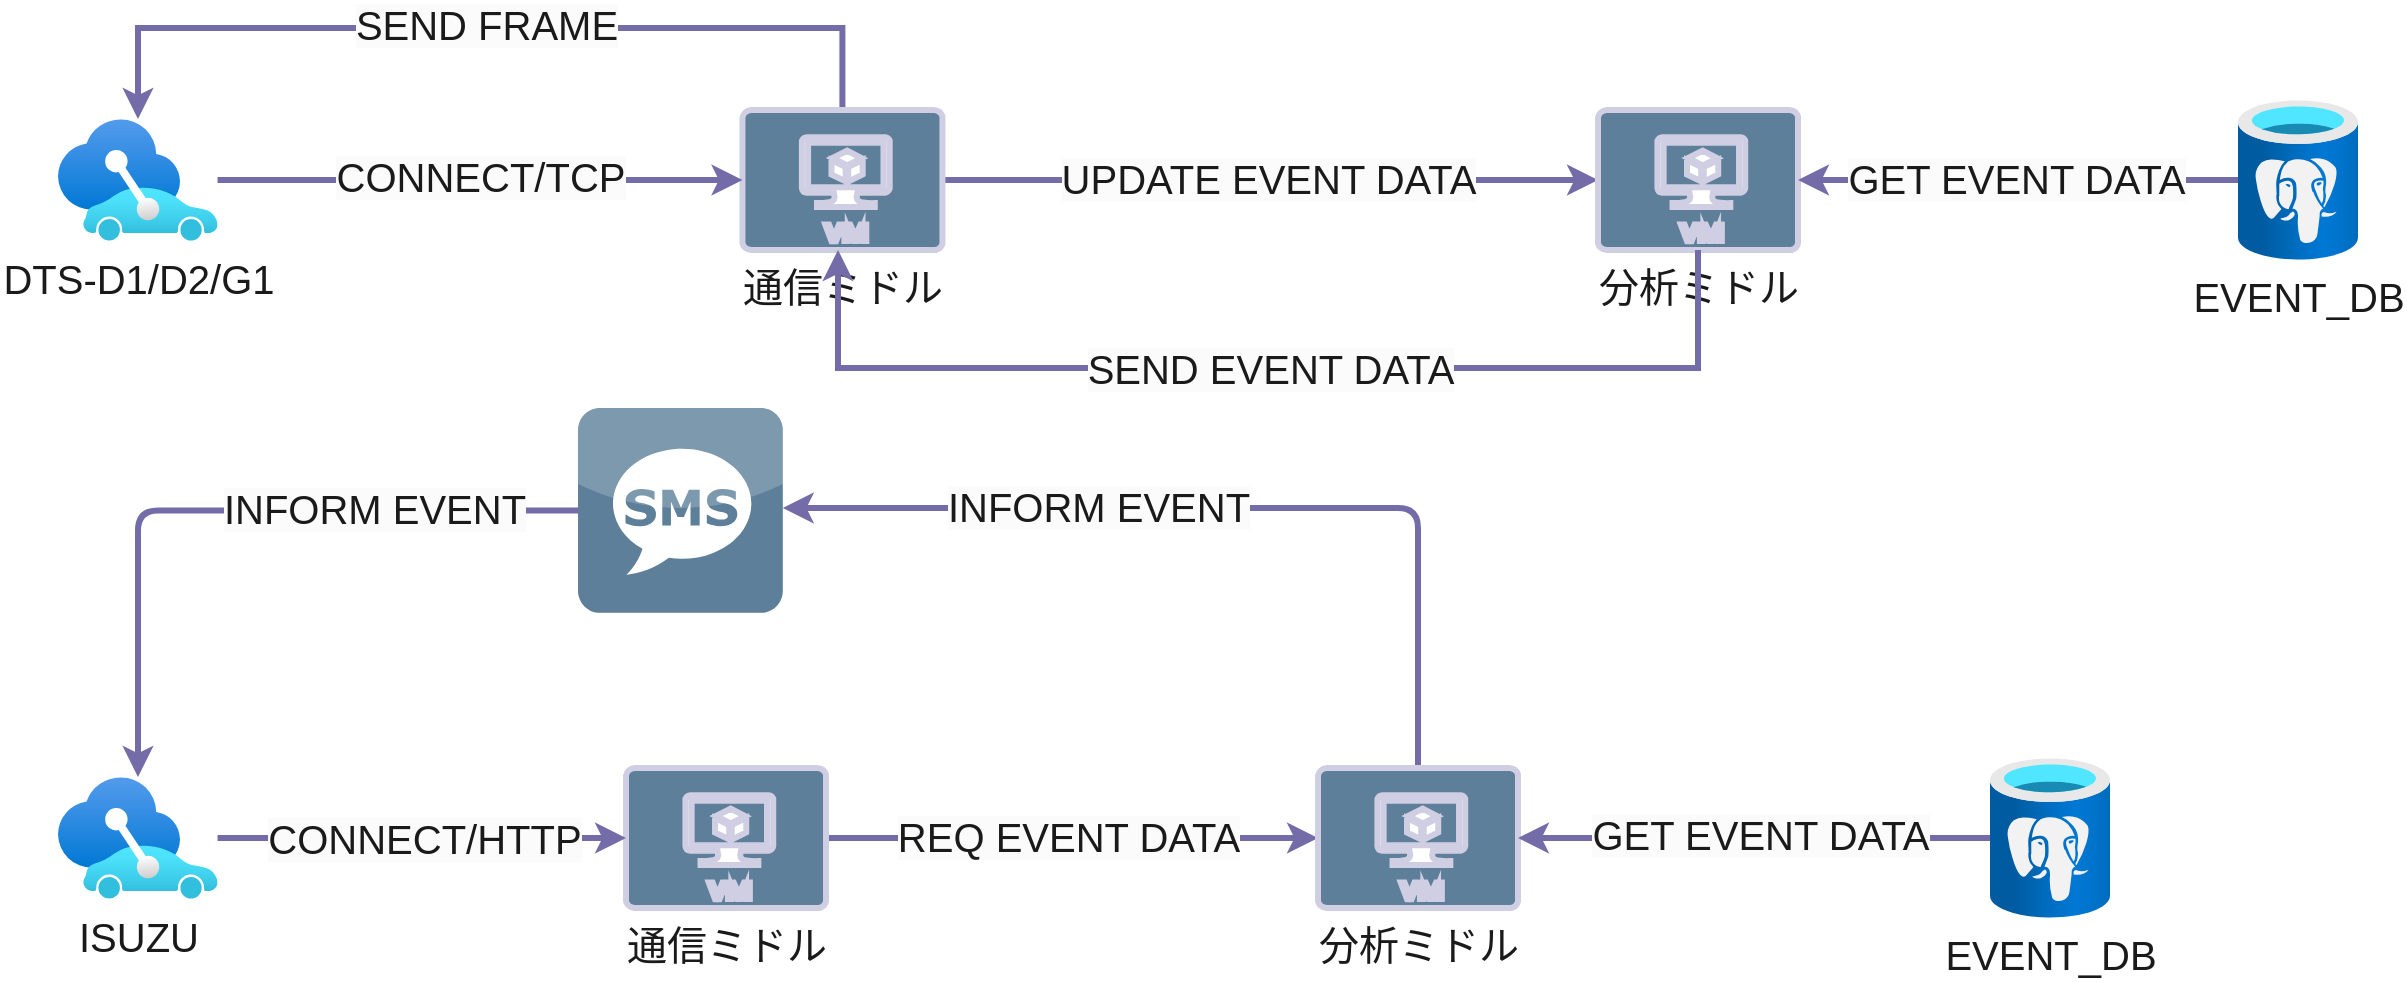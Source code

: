 <mxfile version="24.7.16" pages="3">
  <diagram name="V3-TTI" id="n_-BP2Z6rM-4rdSZ633D">
    <mxGraphModel dx="1386" dy="806" grid="1" gridSize="10" guides="1" tooltips="1" connect="1" arrows="1" fold="1" page="1" pageScale="1" pageWidth="827" pageHeight="1169" math="0" shadow="0">
      <root>
        <mxCell id="0" />
        <mxCell id="1" parent="0" />
        <mxCell id="bnF_GTkMxTmzhYA7cZSp-13" style="edgeStyle=orthogonalEdgeStyle;rounded=0;orthogonalLoop=1;jettySize=auto;html=1;startArrow=none;startFill=0;endArrow=classic;endFill=1;strokeWidth=3;strokeColor=#736CA8;labelBackgroundColor=none;fontColor=default;" parent="1" source="bnF_GTkMxTmzhYA7cZSp-1" target="bnF_GTkMxTmzhYA7cZSp-2" edge="1">
          <mxGeometry relative="1" as="geometry" />
        </mxCell>
        <mxCell id="BQy1X_OXweIhYbrGlqar-3" value="&lt;span style=&quot;color: rgb(26, 26, 26); font-size: 20px; background-color: rgb(251, 251, 251);&quot;&gt;UPDATE EVENT DATA&lt;/span&gt;" style="edgeLabel;html=1;align=center;verticalAlign=middle;resizable=0;points=[];fontSize=20;" parent="bnF_GTkMxTmzhYA7cZSp-13" vertex="1" connectable="0">
          <mxGeometry x="-0.007" y="1" relative="1" as="geometry">
            <mxPoint as="offset" />
          </mxGeometry>
        </mxCell>
        <mxCell id="bnF_GTkMxTmzhYA7cZSp-16" style="edgeStyle=orthogonalEdgeStyle;rounded=0;orthogonalLoop=1;jettySize=auto;html=1;strokeWidth=3;strokeColor=#736CA8;labelBackgroundColor=none;fontColor=default;" parent="1" source="bnF_GTkMxTmzhYA7cZSp-1" target="bnF_GTkMxTmzhYA7cZSp-10" edge="1">
          <mxGeometry relative="1" as="geometry">
            <Array as="points">
              <mxPoint x="442" y="250" />
              <mxPoint x="90" y="250" />
            </Array>
          </mxGeometry>
        </mxCell>
        <mxCell id="BQy1X_OXweIhYbrGlqar-2" value="&lt;span style=&quot;color: rgb(26, 26, 26); font-size: 20px; background-color: rgb(251, 251, 251);&quot;&gt;SEND FRAME&lt;/span&gt;" style="edgeLabel;html=1;align=center;verticalAlign=middle;resizable=0;points=[];fontSize=20;" parent="bnF_GTkMxTmzhYA7cZSp-16" vertex="1" connectable="0">
          <mxGeometry x="-0.001" y="-2" relative="1" as="geometry">
            <mxPoint as="offset" />
          </mxGeometry>
        </mxCell>
        <mxCell id="bnF_GTkMxTmzhYA7cZSp-1" value="通信ミドル" style="verticalLabelPosition=bottom;html=1;verticalAlign=top;align=center;strokeColor=#D0CEE2;fillColor=#5D7F99;shape=mxgraph.azure.virtual_machine;fontSize=20;strokeWidth=3;labelBackgroundColor=none;fontColor=#1A1A1A;" parent="1" vertex="1">
          <mxGeometry x="392.23" y="291" width="100" height="70" as="geometry" />
        </mxCell>
        <mxCell id="bnF_GTkMxTmzhYA7cZSp-2" value="分析ミドル" style="verticalLabelPosition=bottom;html=1;verticalAlign=top;align=center;strokeColor=#D0CEE2;fillColor=#5D7F99;shape=mxgraph.azure.virtual_machine;fontSize=20;strokeWidth=3;labelBackgroundColor=none;fontColor=#1A1A1A;" parent="1" vertex="1">
          <mxGeometry x="820" y="291" width="100" height="70" as="geometry" />
        </mxCell>
        <mxCell id="bnF_GTkMxTmzhYA7cZSp-9" style="edgeStyle=orthogonalEdgeStyle;rounded=0;orthogonalLoop=1;jettySize=auto;html=1;strokeWidth=3;strokeColor=#736CA8;labelBackgroundColor=none;fontColor=default;" parent="1" source="bnF_GTkMxTmzhYA7cZSp-8" target="bnF_GTkMxTmzhYA7cZSp-2" edge="1">
          <mxGeometry relative="1" as="geometry" />
        </mxCell>
        <mxCell id="BQy1X_OXweIhYbrGlqar-5" value="&lt;span style=&quot;color: rgb(26, 26, 26); font-size: 20px; background-color: rgb(251, 251, 251);&quot;&gt;GET EVENT DATA&lt;/span&gt;" style="edgeLabel;html=1;align=center;verticalAlign=middle;resizable=0;points=[];fontSize=20;" parent="bnF_GTkMxTmzhYA7cZSp-9" vertex="1" connectable="0">
          <mxGeometry x="0.009" y="-1" relative="1" as="geometry">
            <mxPoint as="offset" />
          </mxGeometry>
        </mxCell>
        <mxCell id="bnF_GTkMxTmzhYA7cZSp-8" value="EVENT_DB" style="image;aspect=fixed;html=1;points=[];align=center;fontSize=20;image=img/lib/azure2/databases/Azure_Database_PostgreSQL_Server.svg;strokeWidth=3;fillColor=#5D7F99;strokeColor=#D0CEE2;labelBackgroundColor=none;fontColor=#1A1A1A;" parent="1" vertex="1">
          <mxGeometry x="1140" y="286" width="60" height="80" as="geometry" />
        </mxCell>
        <mxCell id="bnF_GTkMxTmzhYA7cZSp-10" value="DTS-D1/D2/G1" style="image;aspect=fixed;html=1;points=[];align=center;fontSize=20;image=img/lib/azure2/other/Connected_Vehicle_Platform.svg;strokeWidth=3;fillColor=#5D7F99;strokeColor=#D0CEE2;labelBackgroundColor=none;fontColor=#1A1A1A;" parent="1" vertex="1">
          <mxGeometry x="50" y="295.5" width="79.77" height="61" as="geometry" />
        </mxCell>
        <mxCell id="bnF_GTkMxTmzhYA7cZSp-12" style="edgeStyle=orthogonalEdgeStyle;rounded=0;orthogonalLoop=1;jettySize=auto;html=1;entryX=0;entryY=0.5;entryDx=0;entryDy=0;entryPerimeter=0;strokeWidth=3;strokeColor=#736CA8;labelBackgroundColor=none;fontColor=default;" parent="1" source="bnF_GTkMxTmzhYA7cZSp-10" target="bnF_GTkMxTmzhYA7cZSp-1" edge="1">
          <mxGeometry relative="1" as="geometry" />
        </mxCell>
        <mxCell id="BQy1X_OXweIhYbrGlqar-1" value="&lt;span style=&quot;color: rgb(26, 26, 26); font-size: 20px; background-color: rgb(251, 251, 251);&quot;&gt;CONNECT/TCP&lt;/span&gt;" style="edgeLabel;html=1;align=center;verticalAlign=middle;resizable=0;points=[];fontSize=20;" parent="bnF_GTkMxTmzhYA7cZSp-12" vertex="1" connectable="0">
          <mxGeometry x="0.008" y="2" relative="1" as="geometry">
            <mxPoint x="-2" as="offset" />
          </mxGeometry>
        </mxCell>
        <mxCell id="3nwgfoT_hswRjVwzcz-u-1" style="edgeStyle=orthogonalEdgeStyle;rounded=0;orthogonalLoop=1;jettySize=auto;html=1;strokeColor=#736CA8;fontColor=default;strokeWidth=3;labelBackgroundColor=none;" parent="1" source="bnF_GTkMxTmzhYA7cZSp-2" target="bnF_GTkMxTmzhYA7cZSp-1" edge="1">
          <mxGeometry relative="1" as="geometry">
            <mxPoint x="870" y="500" as="sourcePoint" />
            <mxPoint x="442.23" y="430" as="targetPoint" />
            <Array as="points">
              <mxPoint x="870" y="420" />
              <mxPoint x="440" y="420" />
            </Array>
          </mxGeometry>
        </mxCell>
        <mxCell id="BQy1X_OXweIhYbrGlqar-4" value="&lt;span style=&quot;color: rgb(26, 26, 26); font-size: 20px; background-color: rgb(251, 251, 251);&quot;&gt;SEND EVENT DATA&lt;/span&gt;" style="edgeLabel;html=1;align=center;verticalAlign=middle;resizable=0;points=[];fontSize=20;" parent="3nwgfoT_hswRjVwzcz-u-1" vertex="1" connectable="0">
          <mxGeometry x="-0.004" relative="1" as="geometry">
            <mxPoint as="offset" />
          </mxGeometry>
        </mxCell>
        <mxCell id="q_5lCT05Onl2vClUrT04-1" style="edgeStyle=orthogonalEdgeStyle;rounded=1;orthogonalLoop=1;jettySize=auto;html=1;startArrow=none;startFill=0;endArrow=classic;endFill=1;strokeWidth=3;strokeColor=#736CA8;labelBackgroundColor=none;fontColor=default;" edge="1" parent="1" source="q_5lCT05Onl2vClUrT04-3" target="q_5lCT05Onl2vClUrT04-6">
          <mxGeometry relative="1" as="geometry" />
        </mxCell>
        <mxCell id="q_5lCT05Onl2vClUrT04-2" value="&lt;span style=&quot;color: rgb(26, 26, 26); font-size: 20px; background-color: rgb(251, 251, 251);&quot;&gt;REQ EVENT DATA&lt;/span&gt;" style="edgeLabel;html=1;align=center;verticalAlign=middle;resizable=0;points=[];fontSize=20;" vertex="1" connectable="0" parent="q_5lCT05Onl2vClUrT04-1">
          <mxGeometry x="-0.016" y="1" relative="1" as="geometry">
            <mxPoint as="offset" />
          </mxGeometry>
        </mxCell>
        <mxCell id="q_5lCT05Onl2vClUrT04-3" value="通信ミドル" style="verticalLabelPosition=bottom;html=1;verticalAlign=top;align=center;strokeColor=#D0CEE2;fillColor=#5D7F99;shape=mxgraph.azure.virtual_machine;fontSize=20;strokeWidth=3;labelBackgroundColor=none;fontColor=#1A1A1A;rounded=1;" vertex="1" parent="1">
          <mxGeometry x="334" y="620" width="100" height="70" as="geometry" />
        </mxCell>
        <mxCell id="q_5lCT05Onl2vClUrT04-4" style="edgeStyle=orthogonalEdgeStyle;rounded=1;orthogonalLoop=1;jettySize=auto;html=1;strokeColor=#736CA8;strokeWidth=3;labelBackgroundColor=none;fontColor=default;" edge="1" parent="1" source="q_5lCT05Onl2vClUrT04-6" target="q_5lCT05Onl2vClUrT04-13">
          <mxGeometry relative="1" as="geometry">
            <Array as="points">
              <mxPoint x="730" y="490" />
            </Array>
          </mxGeometry>
        </mxCell>
        <mxCell id="q_5lCT05Onl2vClUrT04-5" value="&lt;span style=&quot;color: rgb(26, 26, 26); font-size: 20px; background-color: rgb(251, 251, 251);&quot;&gt;INFORM EVENT&lt;/span&gt;" style="edgeLabel;html=1;align=center;verticalAlign=middle;resizable=0;points=[];fontSize=20;" vertex="1" connectable="0" parent="q_5lCT05Onl2vClUrT04-4">
          <mxGeometry x="0.296" y="-1" relative="1" as="geometry">
            <mxPoint as="offset" />
          </mxGeometry>
        </mxCell>
        <mxCell id="q_5lCT05Onl2vClUrT04-6" value="分析ミドル" style="verticalLabelPosition=bottom;html=1;verticalAlign=top;align=center;strokeColor=#D0CEE2;fillColor=#5D7F99;shape=mxgraph.azure.virtual_machine;fontSize=20;strokeWidth=3;labelBackgroundColor=none;fontColor=#1A1A1A;rounded=1;" vertex="1" parent="1">
          <mxGeometry x="680" y="620" width="100" height="70" as="geometry" />
        </mxCell>
        <mxCell id="q_5lCT05Onl2vClUrT04-7" style="edgeStyle=orthogonalEdgeStyle;rounded=1;orthogonalLoop=1;jettySize=auto;html=1;strokeWidth=3;strokeColor=#736CA8;labelBackgroundColor=none;fontColor=default;" edge="1" parent="1" source="q_5lCT05Onl2vClUrT04-9" target="q_5lCT05Onl2vClUrT04-6">
          <mxGeometry relative="1" as="geometry" />
        </mxCell>
        <mxCell id="q_5lCT05Onl2vClUrT04-8" value="&lt;span style=&quot;color: rgb(26, 26, 26); font-size: 20px; background-color: rgb(251, 251, 251);&quot;&gt;GET EVENT DATA&lt;/span&gt;" style="edgeLabel;html=1;align=center;verticalAlign=middle;resizable=0;points=[];fontSize=20;" vertex="1" connectable="0" parent="q_5lCT05Onl2vClUrT04-7">
          <mxGeometry x="-0.025" y="-2" relative="1" as="geometry">
            <mxPoint as="offset" />
          </mxGeometry>
        </mxCell>
        <mxCell id="q_5lCT05Onl2vClUrT04-9" value="EVENT_DB" style="image;aspect=fixed;html=1;points=[];align=center;fontSize=20;image=img/lib/azure2/databases/Azure_Database_PostgreSQL_Server.svg;strokeWidth=3;fillColor=#5D7F99;strokeColor=#D0CEE2;labelBackgroundColor=none;fontColor=#1A1A1A;rounded=1;" vertex="1" parent="1">
          <mxGeometry x="1016" y="615" width="60" height="80" as="geometry" />
        </mxCell>
        <mxCell id="q_5lCT05Onl2vClUrT04-10" value="ISUZU" style="image;aspect=fixed;html=1;points=[];align=center;fontSize=20;image=img/lib/azure2/other/Connected_Vehicle_Platform.svg;strokeWidth=3;fillColor=#5D7F99;strokeColor=#D0CEE2;labelBackgroundColor=none;fontColor=#1A1A1A;rounded=1;" vertex="1" parent="1">
          <mxGeometry x="50" y="624.5" width="79.77" height="61" as="geometry" />
        </mxCell>
        <mxCell id="q_5lCT05Onl2vClUrT04-11" style="edgeStyle=orthogonalEdgeStyle;rounded=1;orthogonalLoop=1;jettySize=auto;html=1;entryX=0;entryY=0.5;entryDx=0;entryDy=0;entryPerimeter=0;strokeWidth=3;strokeColor=#736CA8;labelBackgroundColor=none;fontColor=default;" edge="1" parent="1" source="q_5lCT05Onl2vClUrT04-10" target="q_5lCT05Onl2vClUrT04-3">
          <mxGeometry relative="1" as="geometry" />
        </mxCell>
        <mxCell id="q_5lCT05Onl2vClUrT04-12" value="&lt;span style=&quot;color: rgb(26, 26, 26); font-size: 20px; background-color: rgb(251, 251, 251);&quot;&gt;CONNECT/HTTP&lt;/span&gt;" style="edgeLabel;html=1;align=center;verticalAlign=middle;resizable=0;points=[];fontSize=20;" vertex="1" connectable="0" parent="q_5lCT05Onl2vClUrT04-11">
          <mxGeometry x="0.011" relative="1" as="geometry">
            <mxPoint as="offset" />
          </mxGeometry>
        </mxCell>
        <mxCell id="q_5lCT05Onl2vClUrT04-13" value="" style="dashed=0;outlineConnect=0;html=1;align=center;labelPosition=center;verticalLabelPosition=bottom;verticalAlign=top;shape=mxgraph.webicons.sms;fillColor=#5D7F99;labelBackgroundColor=none;strokeColor=#D0CEE2;fontColor=#1A1A1A;rounded=1;" vertex="1" parent="1">
          <mxGeometry x="310" y="440" width="102.4" height="102.4" as="geometry" />
        </mxCell>
        <mxCell id="q_5lCT05Onl2vClUrT04-14" style="edgeStyle=orthogonalEdgeStyle;rounded=1;orthogonalLoop=1;jettySize=auto;html=1;strokeColor=#736CA8;strokeWidth=3;labelBackgroundColor=none;fontColor=default;" edge="1" parent="1" source="q_5lCT05Onl2vClUrT04-13" target="q_5lCT05Onl2vClUrT04-10">
          <mxGeometry relative="1" as="geometry">
            <Array as="points">
              <mxPoint x="90" y="491" />
            </Array>
          </mxGeometry>
        </mxCell>
        <mxCell id="q_5lCT05Onl2vClUrT04-15" value="&lt;span style=&quot;color: rgb(26, 26, 26); font-size: 20px; background-color: rgb(251, 251, 251);&quot;&gt;INFORM EVENT&lt;/span&gt;" style="edgeLabel;html=1;align=center;verticalAlign=middle;resizable=0;points=[];fontSize=20;" vertex="1" connectable="0" parent="q_5lCT05Onl2vClUrT04-14">
          <mxGeometry x="-0.421" y="-1" relative="1" as="geometry">
            <mxPoint as="offset" />
          </mxGeometry>
        </mxCell>
      </root>
    </mxGraphModel>
  </diagram>
  <diagram id="DDAeKijsnJYqkCSE0EXT" name="V3-ISUZU">
    <mxGraphModel dx="1386" dy="806" grid="1" gridSize="10" guides="1" tooltips="1" connect="1" arrows="1" fold="1" page="1" pageScale="1" pageWidth="827" pageHeight="1169" math="0" shadow="0">
      <root>
        <mxCell id="0" />
        <mxCell id="1" parent="0" />
        <mxCell id="71qHSc86nhLidYFrZ0Hx-1" style="edgeStyle=orthogonalEdgeStyle;rounded=1;orthogonalLoop=1;jettySize=auto;html=1;startArrow=none;startFill=0;endArrow=classic;endFill=1;strokeWidth=3;strokeColor=#736CA8;labelBackgroundColor=none;fontColor=default;" parent="1" source="71qHSc86nhLidYFrZ0Hx-3" target="71qHSc86nhLidYFrZ0Hx-4" edge="1">
          <mxGeometry relative="1" as="geometry" />
        </mxCell>
        <mxCell id="hnUC-xHkSyoxEst1gzkh-5" value="&lt;span style=&quot;color: rgb(26, 26, 26); font-size: 16px; background-color: rgb(251, 251, 251);&quot;&gt;REQ EVENT DATA&lt;/span&gt;" style="edgeLabel;html=1;align=center;verticalAlign=middle;resizable=0;points=[];" vertex="1" connectable="0" parent="71qHSc86nhLidYFrZ0Hx-1">
          <mxGeometry x="-0.016" y="1" relative="1" as="geometry">
            <mxPoint as="offset" />
          </mxGeometry>
        </mxCell>
        <mxCell id="71qHSc86nhLidYFrZ0Hx-3" value="通信ミドル" style="verticalLabelPosition=bottom;html=1;verticalAlign=top;align=center;strokeColor=#D0CEE2;fillColor=#5D7F99;shape=mxgraph.azure.virtual_machine;fontSize=16;strokeWidth=3;labelBackgroundColor=none;fontColor=#1A1A1A;rounded=1;" parent="1" vertex="1">
          <mxGeometry x="454" y="280" width="100" height="70" as="geometry" />
        </mxCell>
        <mxCell id="t9agoga5QZjk2vCG1AxP-9" style="edgeStyle=orthogonalEdgeStyle;rounded=1;orthogonalLoop=1;jettySize=auto;html=1;strokeColor=#736CA8;strokeWidth=3;labelBackgroundColor=none;fontColor=default;" parent="1" source="71qHSc86nhLidYFrZ0Hx-4" target="t9agoga5QZjk2vCG1AxP-8" edge="1">
          <mxGeometry relative="1" as="geometry">
            <Array as="points">
              <mxPoint x="850" y="150" />
            </Array>
          </mxGeometry>
        </mxCell>
        <mxCell id="hnUC-xHkSyoxEst1gzkh-3" value="&lt;span style=&quot;color: rgb(26, 26, 26); font-size: 16px; background-color: rgb(251, 251, 251);&quot;&gt;INFORM EVENT&lt;/span&gt;" style="edgeLabel;html=1;align=center;verticalAlign=middle;resizable=0;points=[];" vertex="1" connectable="0" parent="t9agoga5QZjk2vCG1AxP-9">
          <mxGeometry x="0.296" y="-1" relative="1" as="geometry">
            <mxPoint as="offset" />
          </mxGeometry>
        </mxCell>
        <mxCell id="71qHSc86nhLidYFrZ0Hx-4" value="分析ミドル" style="verticalLabelPosition=bottom;html=1;verticalAlign=top;align=center;strokeColor=#D0CEE2;fillColor=#5D7F99;shape=mxgraph.azure.virtual_machine;fontSize=16;strokeWidth=3;labelBackgroundColor=none;fontColor=#1A1A1A;rounded=1;" parent="1" vertex="1">
          <mxGeometry x="800" y="280" width="100" height="70" as="geometry" />
        </mxCell>
        <mxCell id="71qHSc86nhLidYFrZ0Hx-5" style="edgeStyle=orthogonalEdgeStyle;rounded=1;orthogonalLoop=1;jettySize=auto;html=1;strokeWidth=3;strokeColor=#736CA8;labelBackgroundColor=none;fontColor=default;" parent="1" source="71qHSc86nhLidYFrZ0Hx-6" target="71qHSc86nhLidYFrZ0Hx-4" edge="1">
          <mxGeometry relative="1" as="geometry" />
        </mxCell>
        <mxCell id="hnUC-xHkSyoxEst1gzkh-6" value="&lt;span style=&quot;color: rgb(26, 26, 26); font-size: 16px; background-color: rgb(251, 251, 251);&quot;&gt;GET EVENT DATA&lt;/span&gt;" style="edgeLabel;html=1;align=center;verticalAlign=middle;resizable=0;points=[];" vertex="1" connectable="0" parent="71qHSc86nhLidYFrZ0Hx-5">
          <mxGeometry x="-0.025" y="-2" relative="1" as="geometry">
            <mxPoint as="offset" />
          </mxGeometry>
        </mxCell>
        <mxCell id="71qHSc86nhLidYFrZ0Hx-6" value="EVENT_DB" style="image;aspect=fixed;html=1;points=[];align=center;fontSize=16;image=img/lib/azure2/databases/Azure_Database_PostgreSQL_Server.svg;strokeWidth=3;fillColor=#5D7F99;strokeColor=#D0CEE2;labelBackgroundColor=none;fontColor=#1A1A1A;rounded=1;" parent="1" vertex="1">
          <mxGeometry x="1136" y="275" width="60" height="80" as="geometry" />
        </mxCell>
        <mxCell id="71qHSc86nhLidYFrZ0Hx-7" value="ISUZU" style="image;aspect=fixed;html=1;points=[];align=center;fontSize=16;image=img/lib/azure2/other/Connected_Vehicle_Platform.svg;strokeWidth=3;fillColor=#5D7F99;strokeColor=#D0CEE2;labelBackgroundColor=none;fontColor=#1A1A1A;rounded=1;" parent="1" vertex="1">
          <mxGeometry x="170" y="284.5" width="79.77" height="61" as="geometry" />
        </mxCell>
        <mxCell id="71qHSc86nhLidYFrZ0Hx-8" style="edgeStyle=orthogonalEdgeStyle;rounded=1;orthogonalLoop=1;jettySize=auto;html=1;entryX=0;entryY=0.5;entryDx=0;entryDy=0;entryPerimeter=0;strokeWidth=3;strokeColor=#736CA8;labelBackgroundColor=none;fontColor=default;" parent="1" source="71qHSc86nhLidYFrZ0Hx-7" target="71qHSc86nhLidYFrZ0Hx-3" edge="1">
          <mxGeometry relative="1" as="geometry" />
        </mxCell>
        <mxCell id="hnUC-xHkSyoxEst1gzkh-4" value="&lt;span style=&quot;color: rgb(26, 26, 26); font-size: 16px; background-color: rgb(251, 251, 251);&quot;&gt;CONNECT/HTTP&lt;/span&gt;" style="edgeLabel;html=1;align=center;verticalAlign=middle;resizable=0;points=[];" vertex="1" connectable="0" parent="71qHSc86nhLidYFrZ0Hx-8">
          <mxGeometry x="0.011" relative="1" as="geometry">
            <mxPoint as="offset" />
          </mxGeometry>
        </mxCell>
        <mxCell id="t9agoga5QZjk2vCG1AxP-8" value="" style="dashed=0;outlineConnect=0;html=1;align=center;labelPosition=center;verticalLabelPosition=bottom;verticalAlign=top;shape=mxgraph.webicons.sms;fillColor=#5D7F99;labelBackgroundColor=none;strokeColor=#D0CEE2;fontColor=#1A1A1A;rounded=1;" parent="1" vertex="1">
          <mxGeometry x="430" y="100" width="102.4" height="102.4" as="geometry" />
        </mxCell>
        <mxCell id="t9agoga5QZjk2vCG1AxP-10" style="edgeStyle=orthogonalEdgeStyle;rounded=1;orthogonalLoop=1;jettySize=auto;html=1;entryX=0;entryY=0.582;entryDx=0;entryDy=0;entryPerimeter=0;strokeColor=#736CA8;strokeWidth=3;labelBackgroundColor=none;fontColor=default;" parent="1" source="t9agoga5QZjk2vCG1AxP-8" target="71qHSc86nhLidYFrZ0Hx-7" edge="1">
          <mxGeometry relative="1" as="geometry">
            <Array as="points">
              <mxPoint x="110" y="151" />
              <mxPoint x="110" y="320" />
            </Array>
          </mxGeometry>
        </mxCell>
        <mxCell id="hnUC-xHkSyoxEst1gzkh-2" value="&lt;span style=&quot;color: rgb(26, 26, 26); font-size: 16px; background-color: rgb(251, 251, 251);&quot;&gt;INFORM EVENT&lt;/span&gt;" style="edgeLabel;html=1;align=center;verticalAlign=middle;resizable=0;points=[];" vertex="1" connectable="0" parent="t9agoga5QZjk2vCG1AxP-10">
          <mxGeometry x="-0.421" y="-1" relative="1" as="geometry">
            <mxPoint as="offset" />
          </mxGeometry>
        </mxCell>
      </root>
    </mxGraphModel>
  </diagram>
  <diagram id="ljmRO6rFjo8l1jXLBo1G" name="MQTT+HTTP">
    <mxGraphModel dx="1386" dy="806" grid="1" gridSize="10" guides="1" tooltips="1" connect="1" arrows="1" fold="1" page="1" pageScale="1" pageWidth="827" pageHeight="1169" math="0" shadow="0">
      <root>
        <mxCell id="0" />
        <mxCell id="1" parent="0" />
        <mxCell id="wl3WMXJQGJGkQpaOGLGE-1" style="rounded=0;orthogonalLoop=1;jettySize=auto;html=1;labelBackgroundColor=none;strokeColor=#736CA8;fontColor=default;strokeWidth=2;" edge="1" parent="1" source="wl3WMXJQGJGkQpaOGLGE-3" target="wl3WMXJQGJGkQpaOGLGE-13">
          <mxGeometry relative="1" as="geometry" />
        </mxCell>
        <mxCell id="wl3WMXJQGJGkQpaOGLGE-2" value="connect" style="edgeLabel;html=1;align=center;verticalAlign=middle;resizable=0;points=[];strokeColor=#D0CEE2;fontColor=#1A1A1A;fillColor=#5D7F99;fontSize=16;" vertex="1" connectable="0" parent="wl3WMXJQGJGkQpaOGLGE-1">
          <mxGeometry x="-0.004" y="1" relative="1" as="geometry">
            <mxPoint x="1" as="offset" />
          </mxGeometry>
        </mxCell>
        <mxCell id="wl3WMXJQGJGkQpaOGLGE-3" value="DTS-G2" style="image;aspect=fixed;html=1;points=[];align=center;fontSize=12;image=img/lib/azure2/other/Connected_Vehicle_Platform.svg;shadow=0;labelBackgroundColor=none;fillColor=#5D7F99;strokeColor=#D0CEE2;fontColor=#1A1A1A;" vertex="1" parent="1">
          <mxGeometry x="60" y="233" width="68" height="52" as="geometry" />
        </mxCell>
        <mxCell id="wl3WMXJQGJGkQpaOGLGE-4" style="edgeStyle=orthogonalEdgeStyle;rounded=0;orthogonalLoop=1;jettySize=auto;html=1;elbow=vertical;labelBackgroundColor=none;strokeColor=#736CA8;fontColor=default;startArrow=none;startFill=0;strokeWidth=2;endArrow=classic;endFill=1;" edge="1" parent="1" source="wl3WMXJQGJGkQpaOGLGE-8" target="wl3WMXJQGJGkQpaOGLGE-13">
          <mxGeometry relative="1" as="geometry">
            <Array as="points">
              <mxPoint x="509" y="195" />
              <mxPoint x="509" y="195" />
            </Array>
          </mxGeometry>
        </mxCell>
        <mxCell id="wl3WMXJQGJGkQpaOGLGE-5" value="inform event message" style="edgeLabel;html=1;align=center;verticalAlign=middle;resizable=0;points=[];strokeColor=#D0CEE2;fontColor=#1A1A1A;fillColor=#5D7F99;fontSize=16;" vertex="1" connectable="0" parent="wl3WMXJQGJGkQpaOGLGE-4">
          <mxGeometry x="-0.008" relative="1" as="geometry">
            <mxPoint as="offset" />
          </mxGeometry>
        </mxCell>
        <mxCell id="wl3WMXJQGJGkQpaOGLGE-6" style="edgeStyle=orthogonalEdgeStyle;rounded=0;orthogonalLoop=1;jettySize=auto;html=1;entryX=1;entryY=0.25;entryDx=0;entryDy=0;fillColor=#e1d5e7;strokeColor=#9673a6;strokeWidth=2;" edge="1" parent="1" source="wl3WMXJQGJGkQpaOGLGE-8" target="wl3WMXJQGJGkQpaOGLGE-33">
          <mxGeometry relative="1" as="geometry">
            <Array as="points">
              <mxPoint x="509" y="285" />
            </Array>
          </mxGeometry>
        </mxCell>
        <mxCell id="wl3WMXJQGJGkQpaOGLGE-7" value="&lt;span style=&quot;color: rgb(26, 26, 26); font-size: 16px;&quot;&gt;inform event message&lt;/span&gt;" style="edgeLabel;html=1;align=center;verticalAlign=middle;resizable=0;points=[];" vertex="1" connectable="0" parent="wl3WMXJQGJGkQpaOGLGE-6">
          <mxGeometry x="0.321" relative="1" as="geometry">
            <mxPoint as="offset" />
          </mxGeometry>
        </mxCell>
        <mxCell id="wl3WMXJQGJGkQpaOGLGE-8" value="MQTT Broker" style="sketch=0;outlineConnect=0;fontColor=#1A1A1A;fillColor=#5D7F99;strokeColor=none;dashed=0;verticalLabelPosition=bottom;verticalAlign=top;align=center;html=1;fontSize=12;fontStyle=0;aspect=fixed;pointerEvents=1;shape=mxgraph.aws4.mq_broker;labelBackgroundColor=none;" vertex="1" parent="1">
          <mxGeometry x="470" y="115" width="78" height="69" as="geometry" />
        </mxCell>
        <mxCell id="wl3WMXJQGJGkQpaOGLGE-9" style="edgeStyle=orthogonalEdgeStyle;rounded=0;orthogonalLoop=1;jettySize=auto;html=1;labelBackgroundColor=none;strokeColor=#736CA8;fontColor=default;strokeWidth=2;" edge="1" parent="1" source="wl3WMXJQGJGkQpaOGLGE-13" target="wl3WMXJQGJGkQpaOGLGE-20">
          <mxGeometry relative="1" as="geometry" />
        </mxCell>
        <mxCell id="wl3WMXJQGJGkQpaOGLGE-10" value="update event status" style="edgeLabel;html=1;align=center;verticalAlign=middle;resizable=0;points=[];strokeColor=#D0CEE2;fontColor=#1A1A1A;fillColor=#5D7F99;fontSize=16;" vertex="1" connectable="0" parent="wl3WMXJQGJGkQpaOGLGE-9">
          <mxGeometry x="-0.004" y="1" relative="1" as="geometry">
            <mxPoint as="offset" />
          </mxGeometry>
        </mxCell>
        <mxCell id="wl3WMXJQGJGkQpaOGLGE-11" style="edgeStyle=orthogonalEdgeStyle;rounded=0;orthogonalLoop=1;jettySize=auto;html=1;fontColor=default;strokeWidth=2;startArrow=none;startFill=0;endArrow=classic;endFill=1;labelBackgroundColor=none;fillColor=#f8cecc;strokeColor=#b85450;" edge="1" parent="1" source="wl3WMXJQGJGkQpaOGLGE-13" target="wl3WMXJQGJGkQpaOGLGE-8">
          <mxGeometry relative="1" as="geometry">
            <mxPoint x="509" y="195" as="targetPoint" />
            <Array as="points">
              <mxPoint x="629" y="479" />
              <mxPoint x="629" y="149" />
            </Array>
          </mxGeometry>
        </mxCell>
        <mxCell id="wl3WMXJQGJGkQpaOGLGE-12" value="subscribe topic" style="edgeLabel;html=1;align=center;verticalAlign=middle;resizable=0;points=[];strokeColor=#D0CEE2;fontColor=#1A1A1A;fillColor=#5D7F99;fontSize=16;" vertex="1" connectable="0" parent="wl3WMXJQGJGkQpaOGLGE-11">
          <mxGeometry x="-0.006" relative="1" as="geometry">
            <mxPoint x="-1" y="45" as="offset" />
          </mxGeometry>
        </mxCell>
        <mxCell id="wl3WMXJQGJGkQpaOGLGE-13" value="アダプト&lt;div&gt;ミドル&lt;/div&gt;" style="sketch=0;outlineConnect=0;fontColor=#1A1A1A;strokeColor=#D0CEE2;fillColor=#5D7F99;dashed=0;verticalLabelPosition=middle;verticalAlign=bottom;align=center;html=1;whiteSpace=wrap;fontSize=10;fontStyle=1;spacing=3;shape=mxgraph.aws4.productIcon;prIcon=mxgraph.aws4.ecs;labelBackgroundColor=none;" vertex="1" parent="1">
          <mxGeometry x="469" y="424" width="80" height="110" as="geometry" />
        </mxCell>
        <mxCell id="wl3WMXJQGJGkQpaOGLGE-14" style="rounded=0;orthogonalLoop=1;jettySize=auto;html=1;endArrow=classic;endFill=1;startArrow=none;startFill=0;labelBackgroundColor=none;strokeColor=#736CA8;fontColor=default;strokeWidth=2;" edge="1" parent="1" source="wl3WMXJQGJGkQpaOGLGE-16" target="wl3WMXJQGJGkQpaOGLGE-13">
          <mxGeometry relative="1" as="geometry" />
        </mxCell>
        <mxCell id="wl3WMXJQGJGkQpaOGLGE-15" value="connect" style="edgeLabel;html=1;align=center;verticalAlign=middle;resizable=0;points=[];strokeColor=#D0CEE2;fontColor=#1A1A1A;fillColor=#5D7F99;fontSize=16;" vertex="1" connectable="0" parent="wl3WMXJQGJGkQpaOGLGE-14">
          <mxGeometry relative="1" as="geometry">
            <mxPoint as="offset" />
          </mxGeometry>
        </mxCell>
        <mxCell id="wl3WMXJQGJGkQpaOGLGE-16" value="ISUZU" style="image;aspect=fixed;html=1;points=[];align=center;fontSize=12;image=img/lib/azure2/other/Connected_Vehicle_Platform.svg;shadow=0;labelBackgroundColor=none;fillColor=#5D7F99;strokeColor=#D0CEE2;fontColor=#1A1A1A;" vertex="1" parent="1">
          <mxGeometry x="60" y="389" width="68" height="52" as="geometry" />
        </mxCell>
        <mxCell id="wl3WMXJQGJGkQpaOGLGE-17" style="edgeStyle=none;rounded=0;orthogonalLoop=1;jettySize=auto;html=1;labelBackgroundColor=none;strokeColor=#736CA8;fontColor=default;strokeWidth=2;" edge="1" parent="1" source="wl3WMXJQGJGkQpaOGLGE-19" target="wl3WMXJQGJGkQpaOGLGE-13">
          <mxGeometry relative="1" as="geometry" />
        </mxCell>
        <mxCell id="wl3WMXJQGJGkQpaOGLGE-18" value="connect" style="edgeLabel;html=1;align=center;verticalAlign=middle;resizable=0;points=[];strokeColor=#D0CEE2;fontColor=#1A1A1A;fillColor=#5D7F99;fontSize=16;" vertex="1" connectable="0" parent="wl3WMXJQGJGkQpaOGLGE-17">
          <mxGeometry x="-0.004" y="2" relative="1" as="geometry">
            <mxPoint as="offset" />
          </mxGeometry>
        </mxCell>
        <mxCell id="wl3WMXJQGJGkQpaOGLGE-19" value="DTS-D1/D2/G1" style="image;aspect=fixed;html=1;points=[];align=center;fontSize=12;image=img/lib/azure2/other/Connected_Vehicle_Platform.svg;shadow=0;labelBackgroundColor=none;fillColor=#5D7F99;strokeColor=#D0CEE2;fontColor=#1A1A1A;" vertex="1" parent="1">
          <mxGeometry x="60" y="554" width="68" height="52" as="geometry" />
        </mxCell>
        <mxCell id="wl3WMXJQGJGkQpaOGLGE-20" value="&lt;div&gt;コア&lt;/div&gt;&lt;div&gt;ミドル&lt;/div&gt;" style="sketch=0;outlineConnect=0;fontColor=#1A1A1A;strokeColor=#D0CEE2;fillColor=#5D7F99;dashed=0;verticalLabelPosition=middle;verticalAlign=bottom;align=center;html=1;whiteSpace=wrap;fontSize=10;fontStyle=1;spacing=3;shape=mxgraph.aws4.productIcon;prIcon=mxgraph.aws4.ecs;labelBackgroundColor=none;" vertex="1" parent="1">
          <mxGeometry x="1001" y="424" width="80" height="110" as="geometry" />
        </mxCell>
        <mxCell id="wl3WMXJQGJGkQpaOGLGE-21" style="edgeStyle=orthogonalEdgeStyle;rounded=0;orthogonalLoop=1;jettySize=auto;html=1;strokeColor=#736CA8;fontColor=#1A1A1A;strokeWidth=2;" edge="1" parent="1" source="wl3WMXJQGJGkQpaOGLGE-23" target="wl3WMXJQGJGkQpaOGLGE-26">
          <mxGeometry relative="1" as="geometry" />
        </mxCell>
        <mxCell id="wl3WMXJQGJGkQpaOGLGE-22" value="get event data" style="edgeLabel;html=1;align=center;verticalAlign=middle;resizable=0;points=[];strokeColor=#D0CEE2;fontColor=#1A1A1A;fillColor=#5D7F99;fontSize=16;" vertex="1" connectable="0" parent="wl3WMXJQGJGkQpaOGLGE-21">
          <mxGeometry x="-0.017" relative="1" as="geometry">
            <mxPoint as="offset" />
          </mxGeometry>
        </mxCell>
        <mxCell id="wl3WMXJQGJGkQpaOGLGE-23" value="Amazon&#xa;Aurora" style="sketch=0;outlineConnect=0;fontColor=#1A1A1A;strokeColor=#D0CEE2;fillColor=#5D7F99;dashed=0;verticalLabelPosition=middle;verticalAlign=bottom;align=center;html=1;whiteSpace=wrap;fontSize=10;fontStyle=1;spacing=3;shape=mxgraph.aws4.productIcon;prIcon=mxgraph.aws4.aurora;labelBackgroundColor=none;" vertex="1" parent="1">
          <mxGeometry x="1001" y="94.5" width="80" height="110" as="geometry" />
        </mxCell>
        <mxCell id="wl3WMXJQGJGkQpaOGLGE-24" style="edgeStyle=elbowEdgeStyle;rounded=0;orthogonalLoop=1;jettySize=auto;elbow=horizontal;html=1;labelBackgroundColor=none;strokeColor=#736CA8;fontColor=default;strokeWidth=2;" edge="1" parent="1" source="wl3WMXJQGJGkQpaOGLGE-26" target="wl3WMXJQGJGkQpaOGLGE-8">
          <mxGeometry relative="1" as="geometry">
            <Array as="points">
              <mxPoint x="619" y="40" />
            </Array>
          </mxGeometry>
        </mxCell>
        <mxCell id="wl3WMXJQGJGkQpaOGLGE-25" value="push event message" style="edgeLabel;html=1;align=center;verticalAlign=middle;resizable=0;points=[];strokeColor=#D0CEE2;fontColor=#1A1A1A;fillColor=#5D7F99;fontSize=16;" vertex="1" connectable="0" parent="wl3WMXJQGJGkQpaOGLGE-24">
          <mxGeometry x="0.191" y="-1" relative="1" as="geometry">
            <mxPoint x="34" y="-9" as="offset" />
          </mxGeometry>
        </mxCell>
        <mxCell id="wl3WMXJQGJGkQpaOGLGE-26" value="&lt;div&gt;バッチ&lt;/div&gt;&lt;div&gt;ミドル&lt;/div&gt;" style="sketch=0;outlineConnect=0;fontColor=#1A1A1A;strokeColor=#D0CEE2;fillColor=#5D7F99;dashed=0;verticalLabelPosition=middle;verticalAlign=bottom;align=center;html=1;whiteSpace=wrap;fontSize=10;fontStyle=1;spacing=3;shape=mxgraph.aws4.productIcon;prIcon=mxgraph.aws4.ecs;labelBackgroundColor=none;" vertex="1" parent="1">
          <mxGeometry x="754" y="94.5" width="80" height="110" as="geometry" />
        </mxCell>
        <mxCell id="wl3WMXJQGJGkQpaOGLGE-27" style="edgeStyle=orthogonalEdgeStyle;rounded=0;orthogonalLoop=1;jettySize=auto;html=1;entryX=1;entryY=0.596;entryDx=0;entryDy=0;entryPerimeter=0;strokeColor=#736CA8;fontColor=#1A1A1A;strokeWidth=2;" edge="1" parent="1" source="wl3WMXJQGJGkQpaOGLGE-13" target="wl3WMXJQGJGkQpaOGLGE-19">
          <mxGeometry relative="1" as="geometry">
            <Array as="points">
              <mxPoint x="509" y="585" />
            </Array>
          </mxGeometry>
        </mxCell>
        <mxCell id="wl3WMXJQGJGkQpaOGLGE-28" value="send event data" style="edgeLabel;html=1;align=center;verticalAlign=middle;resizable=0;points=[];strokeColor=#D0CEE2;fontColor=#1A1A1A;fillColor=#5D7F99;fontSize=16;" vertex="1" connectable="0" parent="wl3WMXJQGJGkQpaOGLGE-27">
          <mxGeometry x="0.139" relative="1" as="geometry">
            <mxPoint as="offset" />
          </mxGeometry>
        </mxCell>
        <mxCell id="wl3WMXJQGJGkQpaOGLGE-29" style="edgeStyle=orthogonalEdgeStyle;rounded=0;orthogonalLoop=1;jettySize=auto;html=1;entryX=0.5;entryY=1.05;entryDx=0;entryDy=0;entryPerimeter=0;strokeColor=#736CA8;fontColor=#1A1A1A;strokeWidth=2;" edge="1" parent="1" source="wl3WMXJQGJGkQpaOGLGE-20" target="wl3WMXJQGJGkQpaOGLGE-23">
          <mxGeometry relative="1" as="geometry" />
        </mxCell>
        <mxCell id="wl3WMXJQGJGkQpaOGLGE-30" value="update event status" style="edgeLabel;html=1;align=center;verticalAlign=middle;resizable=0;points=[];strokeColor=#D0CEE2;fontColor=#1A1A1A;fillColor=#5D7F99;fontSize=16;" vertex="1" connectable="0" parent="1">
          <mxGeometry x="1041" y="320" as="geometry" />
        </mxCell>
        <mxCell id="wl3WMXJQGJGkQpaOGLGE-31" style="edgeStyle=orthogonalEdgeStyle;rounded=0;orthogonalLoop=1;jettySize=auto;html=1;fillColor=#f8cecc;strokeColor=#b85450;strokeWidth=2;" edge="1" parent="1" source="wl3WMXJQGJGkQpaOGLGE-33" target="wl3WMXJQGJGkQpaOGLGE-8">
          <mxGeometry relative="1" as="geometry">
            <Array as="points">
              <mxPoint x="94" y="150" />
            </Array>
          </mxGeometry>
        </mxCell>
        <mxCell id="wl3WMXJQGJGkQpaOGLGE-32" value="&lt;font style=&quot;font-size: 16px;&quot;&gt;subscribe topic&lt;/font&gt;" style="edgeLabel;html=1;align=center;verticalAlign=middle;resizable=0;points=[];" vertex="1" connectable="0" parent="wl3WMXJQGJGkQpaOGLGE-31">
          <mxGeometry x="0.194" relative="1" as="geometry">
            <mxPoint as="offset" />
          </mxGeometry>
        </mxCell>
        <mxCell id="wl3WMXJQGJGkQpaOGLGE-33" value="" style="whiteSpace=wrap;html=1;fillColor=none;strokeColor=#9673a6;strokeWidth=3;dashed=1;" vertex="1" parent="1">
          <mxGeometry x="34" y="220" width="120" height="260" as="geometry" />
        </mxCell>
      </root>
    </mxGraphModel>
  </diagram>
</mxfile>
